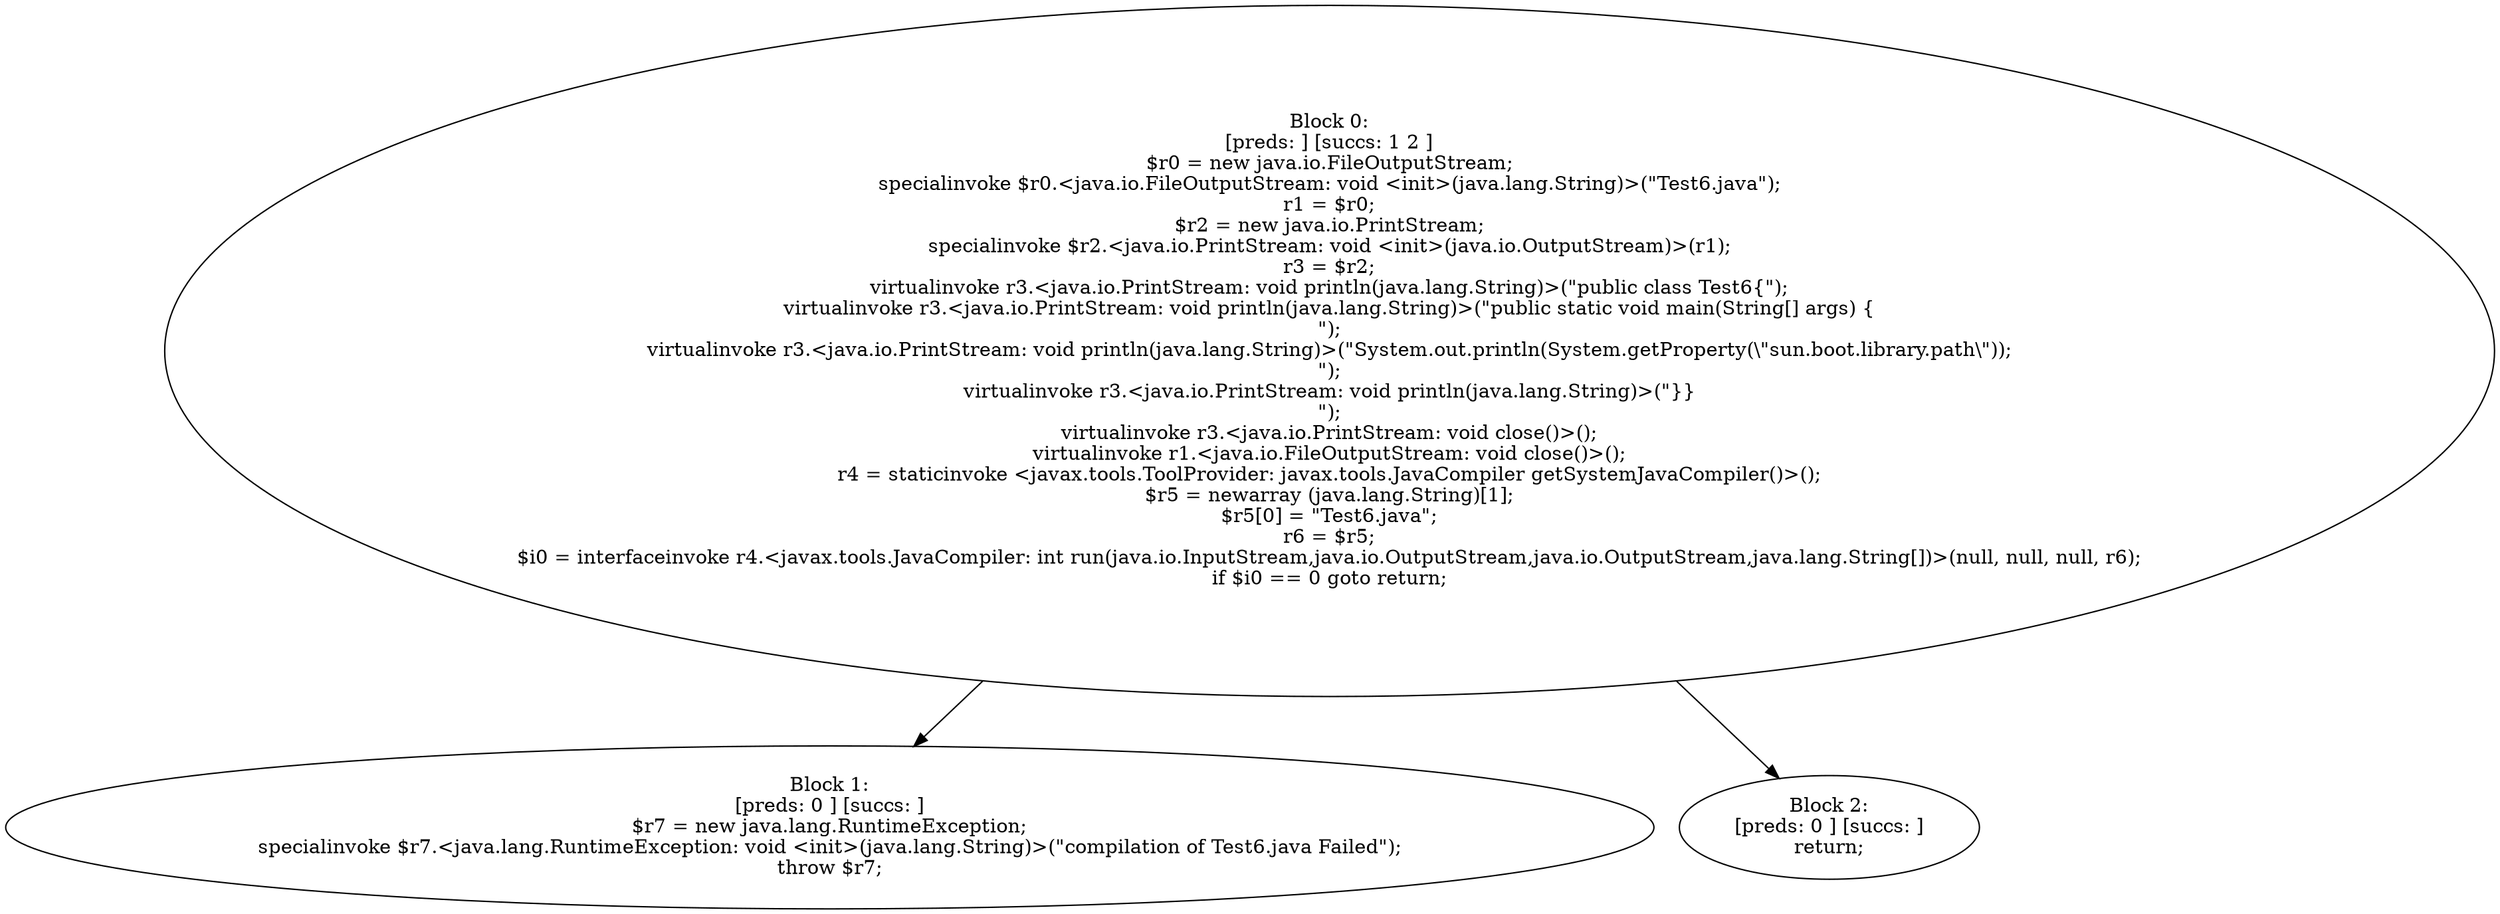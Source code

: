 digraph "unitGraph" {
    "Block 0:
[preds: ] [succs: 1 2 ]
$r0 = new java.io.FileOutputStream;
specialinvoke $r0.<java.io.FileOutputStream: void <init>(java.lang.String)>(\"Test6.java\");
r1 = $r0;
$r2 = new java.io.PrintStream;
specialinvoke $r2.<java.io.PrintStream: void <init>(java.io.OutputStream)>(r1);
r3 = $r2;
virtualinvoke r3.<java.io.PrintStream: void println(java.lang.String)>(\"public class Test6{\");
virtualinvoke r3.<java.io.PrintStream: void println(java.lang.String)>(\"public static void main(String[] args) {\n\");
virtualinvoke r3.<java.io.PrintStream: void println(java.lang.String)>(\"System.out.println(System.getProperty(\\\"sun.boot.library.path\\\"));\n\");
virtualinvoke r3.<java.io.PrintStream: void println(java.lang.String)>(\"}}\n\");
virtualinvoke r3.<java.io.PrintStream: void close()>();
virtualinvoke r1.<java.io.FileOutputStream: void close()>();
r4 = staticinvoke <javax.tools.ToolProvider: javax.tools.JavaCompiler getSystemJavaCompiler()>();
$r5 = newarray (java.lang.String)[1];
$r5[0] = \"Test6.java\";
r6 = $r5;
$i0 = interfaceinvoke r4.<javax.tools.JavaCompiler: int run(java.io.InputStream,java.io.OutputStream,java.io.OutputStream,java.lang.String[])>(null, null, null, r6);
if $i0 == 0 goto return;
"
    "Block 1:
[preds: 0 ] [succs: ]
$r7 = new java.lang.RuntimeException;
specialinvoke $r7.<java.lang.RuntimeException: void <init>(java.lang.String)>(\"compilation of Test6.java Failed\");
throw $r7;
"
    "Block 2:
[preds: 0 ] [succs: ]
return;
"
    "Block 0:
[preds: ] [succs: 1 2 ]
$r0 = new java.io.FileOutputStream;
specialinvoke $r0.<java.io.FileOutputStream: void <init>(java.lang.String)>(\"Test6.java\");
r1 = $r0;
$r2 = new java.io.PrintStream;
specialinvoke $r2.<java.io.PrintStream: void <init>(java.io.OutputStream)>(r1);
r3 = $r2;
virtualinvoke r3.<java.io.PrintStream: void println(java.lang.String)>(\"public class Test6{\");
virtualinvoke r3.<java.io.PrintStream: void println(java.lang.String)>(\"public static void main(String[] args) {\n\");
virtualinvoke r3.<java.io.PrintStream: void println(java.lang.String)>(\"System.out.println(System.getProperty(\\\"sun.boot.library.path\\\"));\n\");
virtualinvoke r3.<java.io.PrintStream: void println(java.lang.String)>(\"}}\n\");
virtualinvoke r3.<java.io.PrintStream: void close()>();
virtualinvoke r1.<java.io.FileOutputStream: void close()>();
r4 = staticinvoke <javax.tools.ToolProvider: javax.tools.JavaCompiler getSystemJavaCompiler()>();
$r5 = newarray (java.lang.String)[1];
$r5[0] = \"Test6.java\";
r6 = $r5;
$i0 = interfaceinvoke r4.<javax.tools.JavaCompiler: int run(java.io.InputStream,java.io.OutputStream,java.io.OutputStream,java.lang.String[])>(null, null, null, r6);
if $i0 == 0 goto return;
"->"Block 1:
[preds: 0 ] [succs: ]
$r7 = new java.lang.RuntimeException;
specialinvoke $r7.<java.lang.RuntimeException: void <init>(java.lang.String)>(\"compilation of Test6.java Failed\");
throw $r7;
";
    "Block 0:
[preds: ] [succs: 1 2 ]
$r0 = new java.io.FileOutputStream;
specialinvoke $r0.<java.io.FileOutputStream: void <init>(java.lang.String)>(\"Test6.java\");
r1 = $r0;
$r2 = new java.io.PrintStream;
specialinvoke $r2.<java.io.PrintStream: void <init>(java.io.OutputStream)>(r1);
r3 = $r2;
virtualinvoke r3.<java.io.PrintStream: void println(java.lang.String)>(\"public class Test6{\");
virtualinvoke r3.<java.io.PrintStream: void println(java.lang.String)>(\"public static void main(String[] args) {\n\");
virtualinvoke r3.<java.io.PrintStream: void println(java.lang.String)>(\"System.out.println(System.getProperty(\\\"sun.boot.library.path\\\"));\n\");
virtualinvoke r3.<java.io.PrintStream: void println(java.lang.String)>(\"}}\n\");
virtualinvoke r3.<java.io.PrintStream: void close()>();
virtualinvoke r1.<java.io.FileOutputStream: void close()>();
r4 = staticinvoke <javax.tools.ToolProvider: javax.tools.JavaCompiler getSystemJavaCompiler()>();
$r5 = newarray (java.lang.String)[1];
$r5[0] = \"Test6.java\";
r6 = $r5;
$i0 = interfaceinvoke r4.<javax.tools.JavaCompiler: int run(java.io.InputStream,java.io.OutputStream,java.io.OutputStream,java.lang.String[])>(null, null, null, r6);
if $i0 == 0 goto return;
"->"Block 2:
[preds: 0 ] [succs: ]
return;
";
}
